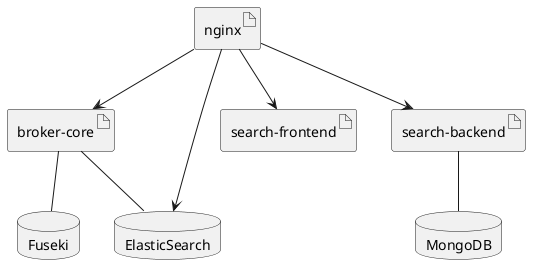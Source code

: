 @startuml

artifact nginx
artifact bc as "broker-core"
database Fuseki
database ElasticSearch

artifact searchfrontend as "search-frontend"
artifact searchbackend as "search-backend"
database MongoDB

nginx --> bc
nginx --> searchfrontend
nginx --> ElasticSearch
nginx --> searchbackend

bc -- Fuseki
bc -- ElasticSearch
searchbackend -- MongoDB

@enduml